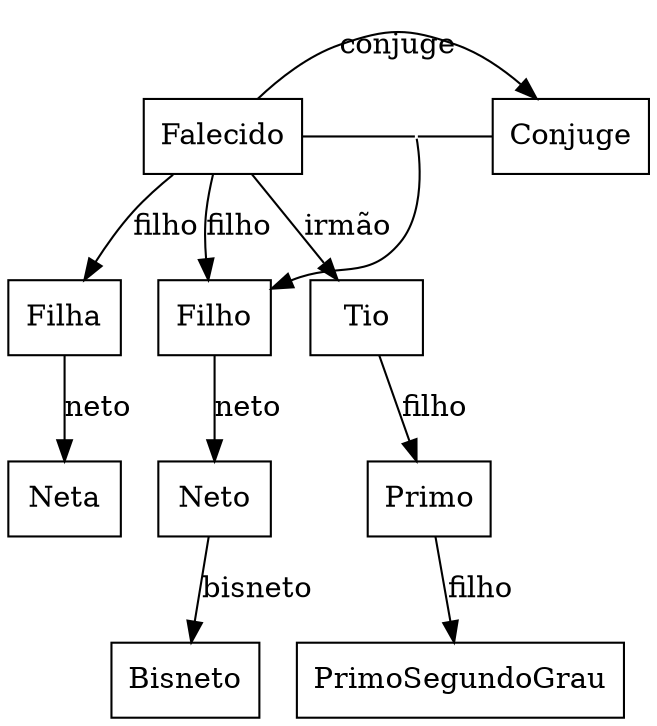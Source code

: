 digraph G {
node [shape=box];
"InvisibleUnion" [label="", style=invis, height=0.0, width=0.0];
{ rank=same; "Falecido"; "Conjuge"; "InvisibleUnion";}
"Falecido" -> "InvisibleUnion" [dir=none];
"InvisibleUnion" -> "Conjuge" [dir=none];
"InvisibleUnion" -> "Filho";
"Filho" -> "Neto" [label="neto"];
"Filha" -> "Neta" [label="neto"];
"Neto" -> "Bisneto" [label="bisneto"];
"Falecido" -> "Conjuge" [label="conjuge"];
"Falecido" -> "Filho" [label="filho"];
"Falecido" -> "Filha" [label="filho"];
"Falecido" -> "Tio" [label="irmão"];
"Tio" -> "Primo" [label="filho"];
"Primo" -> "PrimoSegundoGrau" [label="filho"];
}
